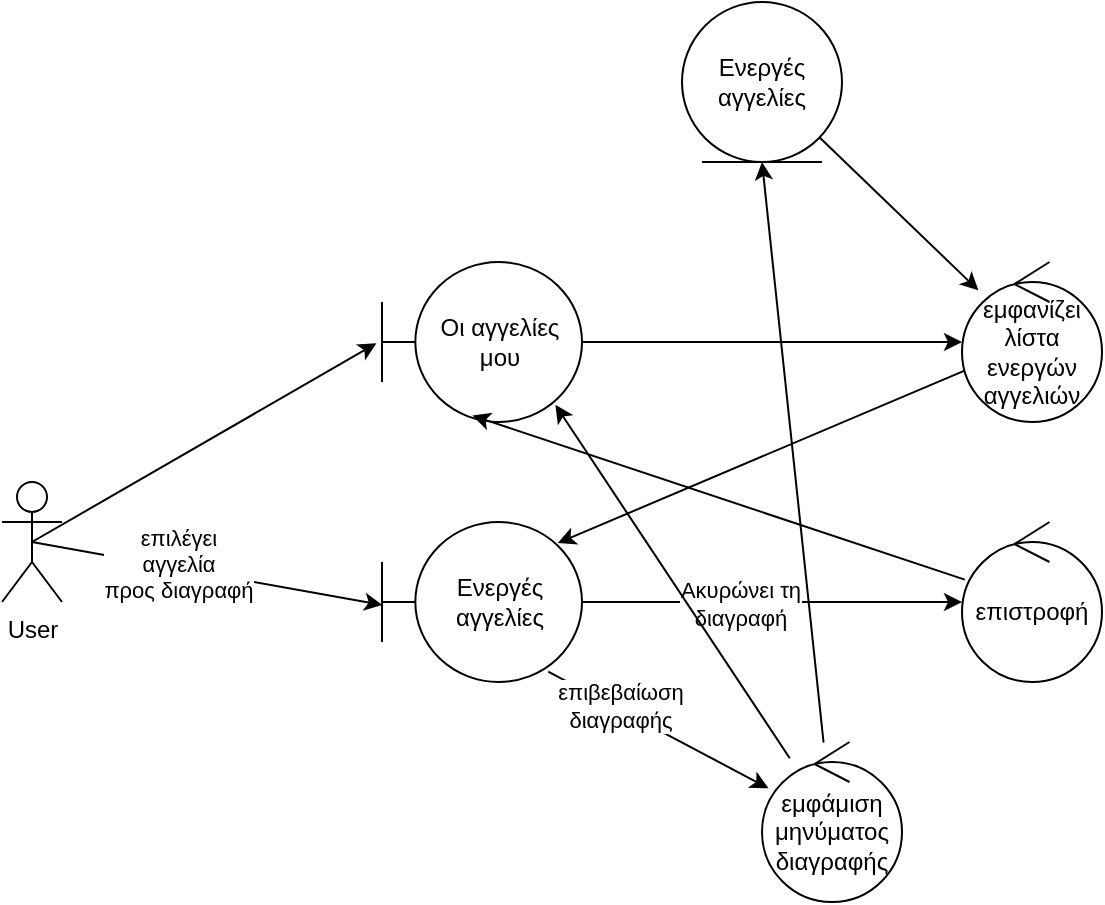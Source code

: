 <mxfile version="26.2.15">
  <diagram name="Page-1" id="IYtjJ0eM6qMhXB5wvL7y">
    <mxGraphModel dx="379" dy="483" grid="1" gridSize="10" guides="1" tooltips="1" connect="1" arrows="1" fold="1" page="1" pageScale="1" pageWidth="827" pageHeight="1169" math="0" shadow="0">
      <root>
        <mxCell id="0" />
        <mxCell id="1" parent="0" />
        <mxCell id="krmzvBTE0g1afTagIfKr-6" value="User" style="shape=umlActor;verticalLabelPosition=bottom;verticalAlign=top;html=1;" vertex="1" parent="1">
          <mxGeometry x="40" y="400" width="30" height="60" as="geometry" />
        </mxCell>
        <mxCell id="krmzvBTE0g1afTagIfKr-12" value="" style="edgeStyle=none;rounded=0;orthogonalLoop=1;jettySize=auto;html=1;" edge="1" parent="1" source="krmzvBTE0g1afTagIfKr-7" target="krmzvBTE0g1afTagIfKr-11">
          <mxGeometry relative="1" as="geometry" />
        </mxCell>
        <mxCell id="krmzvBTE0g1afTagIfKr-7" value="Οι αγγελίες μου" style="shape=umlBoundary;whiteSpace=wrap;html=1;" vertex="1" parent="1">
          <mxGeometry x="230" y="290" width="100" height="80" as="geometry" />
        </mxCell>
        <mxCell id="krmzvBTE0g1afTagIfKr-9" style="edgeStyle=none;rounded=0;orthogonalLoop=1;jettySize=auto;html=1;exitX=0.5;exitY=0.5;exitDx=0;exitDy=0;exitPerimeter=0;entryX=-0.028;entryY=0.508;entryDx=0;entryDy=0;entryPerimeter=0;" edge="1" parent="1" source="krmzvBTE0g1afTagIfKr-6" target="krmzvBTE0g1afTagIfKr-7">
          <mxGeometry relative="1" as="geometry" />
        </mxCell>
        <mxCell id="krmzvBTE0g1afTagIfKr-13" value="" style="edgeStyle=none;rounded=0;orthogonalLoop=1;jettySize=auto;html=1;" edge="1" parent="1" source="krmzvBTE0g1afTagIfKr-10" target="krmzvBTE0g1afTagIfKr-11">
          <mxGeometry relative="1" as="geometry" />
        </mxCell>
        <mxCell id="krmzvBTE0g1afTagIfKr-10" value="Ενεργές αγγελίες" style="ellipse;shape=umlEntity;whiteSpace=wrap;html=1;" vertex="1" parent="1">
          <mxGeometry x="380" y="160" width="80" height="80" as="geometry" />
        </mxCell>
        <mxCell id="krmzvBTE0g1afTagIfKr-15" value="" style="edgeStyle=none;rounded=0;orthogonalLoop=1;jettySize=auto;html=1;entryX=0.879;entryY=0.132;entryDx=0;entryDy=0;entryPerimeter=0;" edge="1" parent="1" source="krmzvBTE0g1afTagIfKr-11" target="krmzvBTE0g1afTagIfKr-14">
          <mxGeometry relative="1" as="geometry" />
        </mxCell>
        <mxCell id="krmzvBTE0g1afTagIfKr-11" value="εμφανίζει&lt;div&gt;λίστα ενεργών&lt;/div&gt;&lt;div&gt;αγγελιών&lt;/div&gt;" style="ellipse;shape=umlControl;whiteSpace=wrap;html=1;" vertex="1" parent="1">
          <mxGeometry x="520" y="290" width="70" height="80" as="geometry" />
        </mxCell>
        <mxCell id="krmzvBTE0g1afTagIfKr-21" value="" style="edgeStyle=none;rounded=0;orthogonalLoop=1;jettySize=auto;html=1;" edge="1" parent="1" source="krmzvBTE0g1afTagIfKr-14" target="krmzvBTE0g1afTagIfKr-20">
          <mxGeometry relative="1" as="geometry" />
        </mxCell>
        <mxCell id="krmzvBTE0g1afTagIfKr-22" value="Ακυρώνει τη&lt;div&gt;διαγραφή&lt;/div&gt;" style="edgeLabel;html=1;align=center;verticalAlign=middle;resizable=0;points=[];" vertex="1" connectable="0" parent="krmzvBTE0g1afTagIfKr-21">
          <mxGeometry x="-0.168" y="-1" relative="1" as="geometry">
            <mxPoint as="offset" />
          </mxGeometry>
        </mxCell>
        <mxCell id="krmzvBTE0g1afTagIfKr-26" value="" style="edgeStyle=none;rounded=0;orthogonalLoop=1;jettySize=auto;html=1;exitX=0.831;exitY=0.935;exitDx=0;exitDy=0;exitPerimeter=0;" edge="1" parent="1" source="krmzvBTE0g1afTagIfKr-14" target="krmzvBTE0g1afTagIfKr-25">
          <mxGeometry relative="1" as="geometry" />
        </mxCell>
        <mxCell id="krmzvBTE0g1afTagIfKr-27" value="επιβεβαίωση&lt;div&gt;διαγραφής&lt;/div&gt;" style="edgeLabel;html=1;align=center;verticalAlign=middle;resizable=0;points=[];" vertex="1" connectable="0" parent="krmzvBTE0g1afTagIfKr-26">
          <mxGeometry x="-0.377" y="2" relative="1" as="geometry">
            <mxPoint as="offset" />
          </mxGeometry>
        </mxCell>
        <mxCell id="krmzvBTE0g1afTagIfKr-14" value="Ενεργές&lt;div&gt;αγγελίες&lt;/div&gt;" style="shape=umlBoundary;whiteSpace=wrap;html=1;" vertex="1" parent="1">
          <mxGeometry x="230" y="420" width="100" height="80" as="geometry" />
        </mxCell>
        <mxCell id="krmzvBTE0g1afTagIfKr-16" style="edgeStyle=none;rounded=0;orthogonalLoop=1;jettySize=auto;html=1;exitX=0.5;exitY=0.5;exitDx=0;exitDy=0;exitPerimeter=0;entryX=0.002;entryY=0.519;entryDx=0;entryDy=0;entryPerimeter=0;" edge="1" parent="1" source="krmzvBTE0g1afTagIfKr-6" target="krmzvBTE0g1afTagIfKr-14">
          <mxGeometry relative="1" as="geometry" />
        </mxCell>
        <mxCell id="krmzvBTE0g1afTagIfKr-17" value="επιλέγει&lt;div&gt;αγγελία&lt;/div&gt;&lt;div&gt;προς διαγραφή&lt;/div&gt;" style="edgeLabel;html=1;align=center;verticalAlign=middle;resizable=0;points=[];" vertex="1" connectable="0" parent="krmzvBTE0g1afTagIfKr-16">
          <mxGeometry x="-0.175" y="2" relative="1" as="geometry">
            <mxPoint as="offset" />
          </mxGeometry>
        </mxCell>
        <mxCell id="krmzvBTE0g1afTagIfKr-20" value="επιστροφή" style="ellipse;shape=umlControl;whiteSpace=wrap;html=1;" vertex="1" parent="1">
          <mxGeometry x="520" y="420" width="70" height="80" as="geometry" />
        </mxCell>
        <mxCell id="krmzvBTE0g1afTagIfKr-23" style="edgeStyle=none;rounded=0;orthogonalLoop=1;jettySize=auto;html=1;entryX=0.452;entryY=0.96;entryDx=0;entryDy=0;entryPerimeter=0;" edge="1" parent="1" source="krmzvBTE0g1afTagIfKr-20" target="krmzvBTE0g1afTagIfKr-7">
          <mxGeometry relative="1" as="geometry" />
        </mxCell>
        <mxCell id="krmzvBTE0g1afTagIfKr-28" style="edgeStyle=none;rounded=0;orthogonalLoop=1;jettySize=auto;html=1;entryX=0.867;entryY=0.893;entryDx=0;entryDy=0;entryPerimeter=0;" edge="1" parent="1" source="krmzvBTE0g1afTagIfKr-25" target="krmzvBTE0g1afTagIfKr-7">
          <mxGeometry relative="1" as="geometry" />
        </mxCell>
        <mxCell id="krmzvBTE0g1afTagIfKr-29" style="edgeStyle=none;rounded=0;orthogonalLoop=1;jettySize=auto;html=1;entryX=0.5;entryY=1;entryDx=0;entryDy=0;" edge="1" parent="1" source="krmzvBTE0g1afTagIfKr-25" target="krmzvBTE0g1afTagIfKr-10">
          <mxGeometry relative="1" as="geometry" />
        </mxCell>
        <mxCell id="krmzvBTE0g1afTagIfKr-25" value="εμφάμιση μηνύματος&lt;div&gt;διαγραφής&lt;/div&gt;" style="ellipse;shape=umlControl;whiteSpace=wrap;html=1;" vertex="1" parent="1">
          <mxGeometry x="420" y="530" width="70" height="80" as="geometry" />
        </mxCell>
      </root>
    </mxGraphModel>
  </diagram>
</mxfile>
